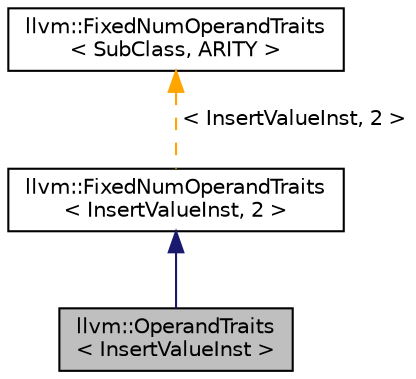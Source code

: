 digraph "llvm::OperandTraits&lt; InsertValueInst &gt;"
{
 // LATEX_PDF_SIZE
  bgcolor="transparent";
  edge [fontname="Helvetica",fontsize="10",labelfontname="Helvetica",labelfontsize="10"];
  node [fontname="Helvetica",fontsize="10",shape="box"];
  Node1 [label="llvm::OperandTraits\l\< InsertValueInst \>",height=0.2,width=0.4,color="black", fillcolor="grey75", style="filled", fontcolor="black",tooltip=" "];
  Node2 -> Node1 [dir="back",color="midnightblue",fontsize="10",style="solid",fontname="Helvetica"];
  Node2 [label="llvm::FixedNumOperandTraits\l\< InsertValueInst, 2 \>",height=0.2,width=0.4,color="black",URL="$structllvm_1_1FixedNumOperandTraits.html",tooltip=" "];
  Node3 -> Node2 [dir="back",color="orange",fontsize="10",style="dashed",label=" \< InsertValueInst, 2 \>" ,fontname="Helvetica"];
  Node3 [label="llvm::FixedNumOperandTraits\l\< SubClass, ARITY \>",height=0.2,width=0.4,color="black",URL="$structllvm_1_1FixedNumOperandTraits.html",tooltip="FixedNumOperandTraits - determine the allocation regime of the Use array when it is a prefix to the U..."];
}
